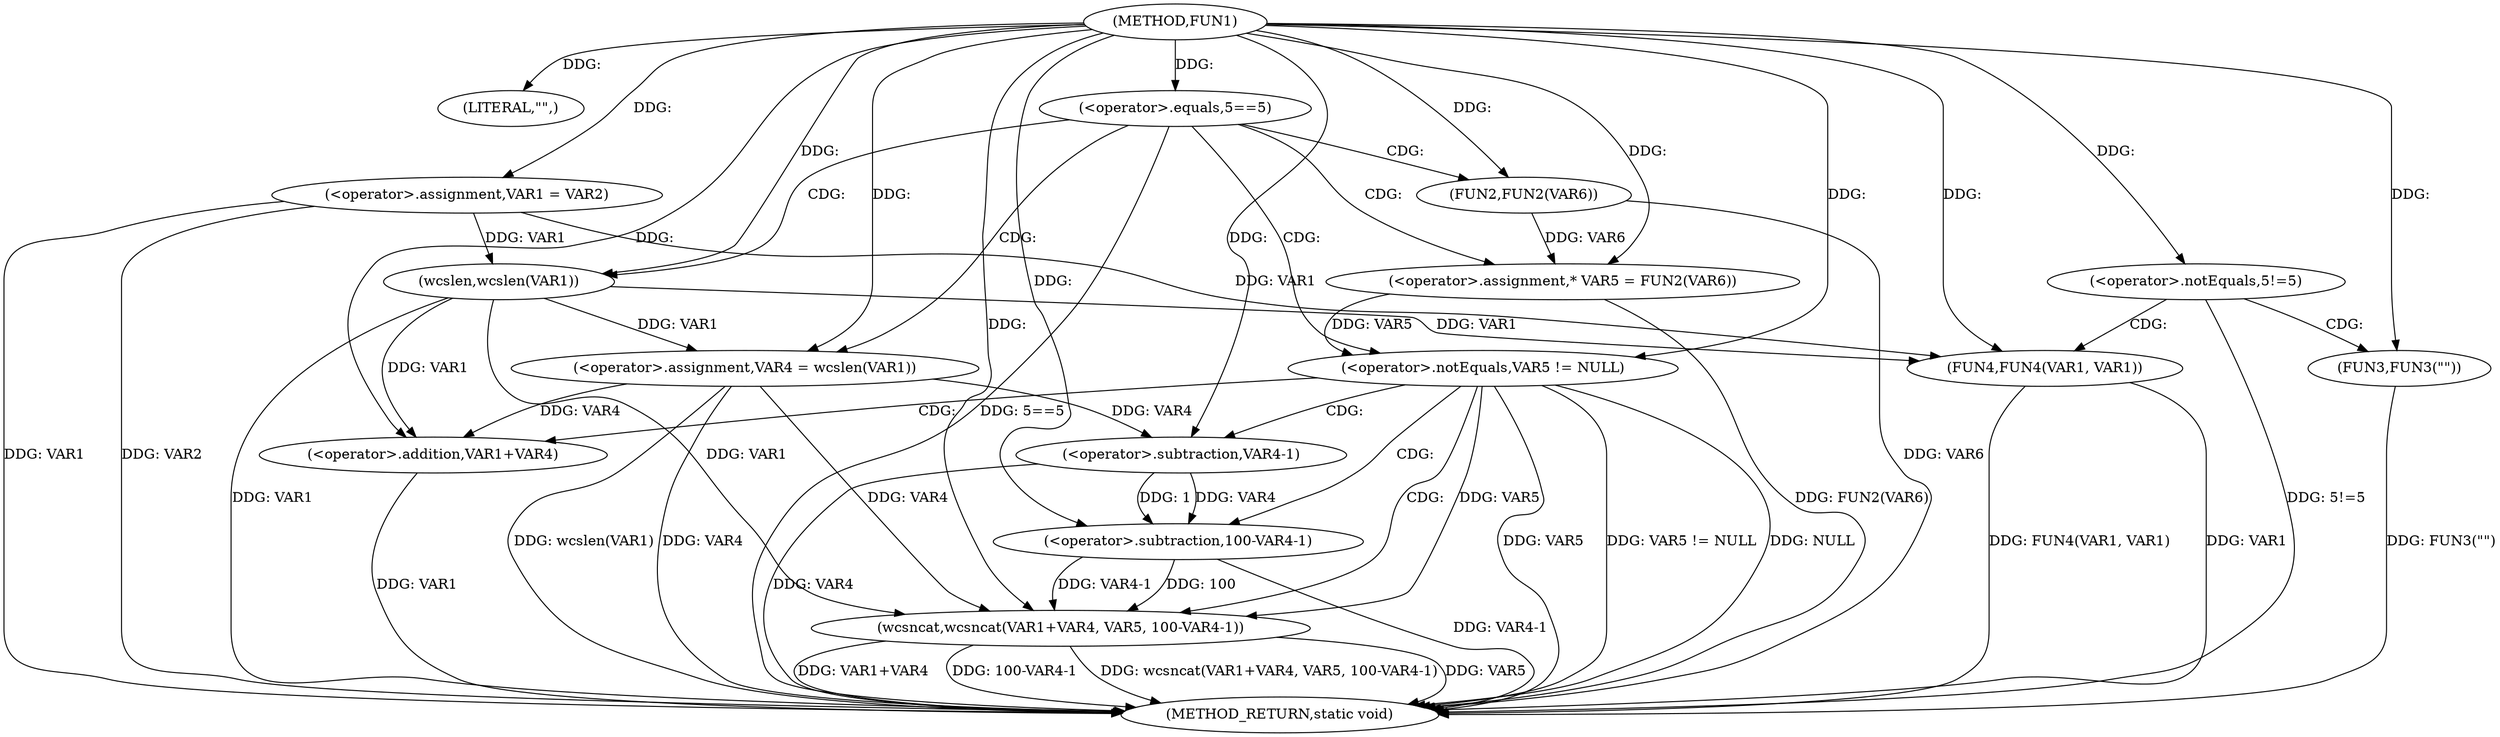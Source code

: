 digraph FUN1 {  
"1000100" [label = "(METHOD,FUN1)" ]
"1000150" [label = "(METHOD_RETURN,static void)" ]
"1000103" [label = "(LITERAL,\"\",)" ]
"1000104" [label = "(<operator>.assignment,VAR1 = VAR2)" ]
"1000108" [label = "(<operator>.equals,5==5)" ]
"1000114" [label = "(<operator>.assignment,VAR4 = wcslen(VAR1))" ]
"1000116" [label = "(wcslen,wcslen(VAR1))" ]
"1000119" [label = "(<operator>.assignment,* VAR5 = FUN2(VAR6))" ]
"1000121" [label = "(FUN2,FUN2(VAR6))" ]
"1000124" [label = "(<operator>.notEquals,VAR5 != NULL)" ]
"1000128" [label = "(wcsncat,wcsncat(VAR1+VAR4, VAR5, 100-VAR4-1))" ]
"1000129" [label = "(<operator>.addition,VAR1+VAR4)" ]
"1000133" [label = "(<operator>.subtraction,100-VAR4-1)" ]
"1000135" [label = "(<operator>.subtraction,VAR4-1)" ]
"1000139" [label = "(<operator>.notEquals,5!=5)" ]
"1000143" [label = "(FUN3,FUN3(\"\"))" ]
"1000147" [label = "(FUN4,FUN4(VAR1, VAR1))" ]
  "1000116" -> "1000150"  [ label = "DDG: VAR1"] 
  "1000124" -> "1000150"  [ label = "DDG: VAR5"] 
  "1000108" -> "1000150"  [ label = "DDG: 5==5"] 
  "1000104" -> "1000150"  [ label = "DDG: VAR1"] 
  "1000128" -> "1000150"  [ label = "DDG: VAR1+VAR4"] 
  "1000128" -> "1000150"  [ label = "DDG: 100-VAR4-1"] 
  "1000133" -> "1000150"  [ label = "DDG: VAR4-1"] 
  "1000128" -> "1000150"  [ label = "DDG: wcsncat(VAR1+VAR4, VAR5, 100-VAR4-1)"] 
  "1000104" -> "1000150"  [ label = "DDG: VAR2"] 
  "1000124" -> "1000150"  [ label = "DDG: VAR5 != NULL"] 
  "1000129" -> "1000150"  [ label = "DDG: VAR1"] 
  "1000124" -> "1000150"  [ label = "DDG: NULL"] 
  "1000128" -> "1000150"  [ label = "DDG: VAR5"] 
  "1000139" -> "1000150"  [ label = "DDG: 5!=5"] 
  "1000114" -> "1000150"  [ label = "DDG: VAR4"] 
  "1000119" -> "1000150"  [ label = "DDG: FUN2(VAR6)"] 
  "1000147" -> "1000150"  [ label = "DDG: VAR1"] 
  "1000143" -> "1000150"  [ label = "DDG: FUN3(\"\")"] 
  "1000135" -> "1000150"  [ label = "DDG: VAR4"] 
  "1000121" -> "1000150"  [ label = "DDG: VAR6"] 
  "1000147" -> "1000150"  [ label = "DDG: FUN4(VAR1, VAR1)"] 
  "1000114" -> "1000150"  [ label = "DDG: wcslen(VAR1)"] 
  "1000100" -> "1000103"  [ label = "DDG: "] 
  "1000100" -> "1000104"  [ label = "DDG: "] 
  "1000100" -> "1000108"  [ label = "DDG: "] 
  "1000116" -> "1000114"  [ label = "DDG: VAR1"] 
  "1000100" -> "1000114"  [ label = "DDG: "] 
  "1000104" -> "1000116"  [ label = "DDG: VAR1"] 
  "1000100" -> "1000116"  [ label = "DDG: "] 
  "1000121" -> "1000119"  [ label = "DDG: VAR6"] 
  "1000100" -> "1000119"  [ label = "DDG: "] 
  "1000100" -> "1000121"  [ label = "DDG: "] 
  "1000119" -> "1000124"  [ label = "DDG: VAR5"] 
  "1000100" -> "1000124"  [ label = "DDG: "] 
  "1000116" -> "1000128"  [ label = "DDG: VAR1"] 
  "1000100" -> "1000128"  [ label = "DDG: "] 
  "1000114" -> "1000128"  [ label = "DDG: VAR4"] 
  "1000116" -> "1000129"  [ label = "DDG: VAR1"] 
  "1000100" -> "1000129"  [ label = "DDG: "] 
  "1000114" -> "1000129"  [ label = "DDG: VAR4"] 
  "1000124" -> "1000128"  [ label = "DDG: VAR5"] 
  "1000133" -> "1000128"  [ label = "DDG: 100"] 
  "1000133" -> "1000128"  [ label = "DDG: VAR4-1"] 
  "1000100" -> "1000133"  [ label = "DDG: "] 
  "1000135" -> "1000133"  [ label = "DDG: VAR4"] 
  "1000135" -> "1000133"  [ label = "DDG: 1"] 
  "1000100" -> "1000135"  [ label = "DDG: "] 
  "1000114" -> "1000135"  [ label = "DDG: VAR4"] 
  "1000100" -> "1000139"  [ label = "DDG: "] 
  "1000100" -> "1000143"  [ label = "DDG: "] 
  "1000116" -> "1000147"  [ label = "DDG: VAR1"] 
  "1000104" -> "1000147"  [ label = "DDG: VAR1"] 
  "1000100" -> "1000147"  [ label = "DDG: "] 
  "1000108" -> "1000121"  [ label = "CDG: "] 
  "1000108" -> "1000116"  [ label = "CDG: "] 
  "1000108" -> "1000124"  [ label = "CDG: "] 
  "1000108" -> "1000119"  [ label = "CDG: "] 
  "1000108" -> "1000114"  [ label = "CDG: "] 
  "1000124" -> "1000128"  [ label = "CDG: "] 
  "1000124" -> "1000129"  [ label = "CDG: "] 
  "1000124" -> "1000135"  [ label = "CDG: "] 
  "1000124" -> "1000133"  [ label = "CDG: "] 
  "1000139" -> "1000143"  [ label = "CDG: "] 
  "1000139" -> "1000147"  [ label = "CDG: "] 
}
